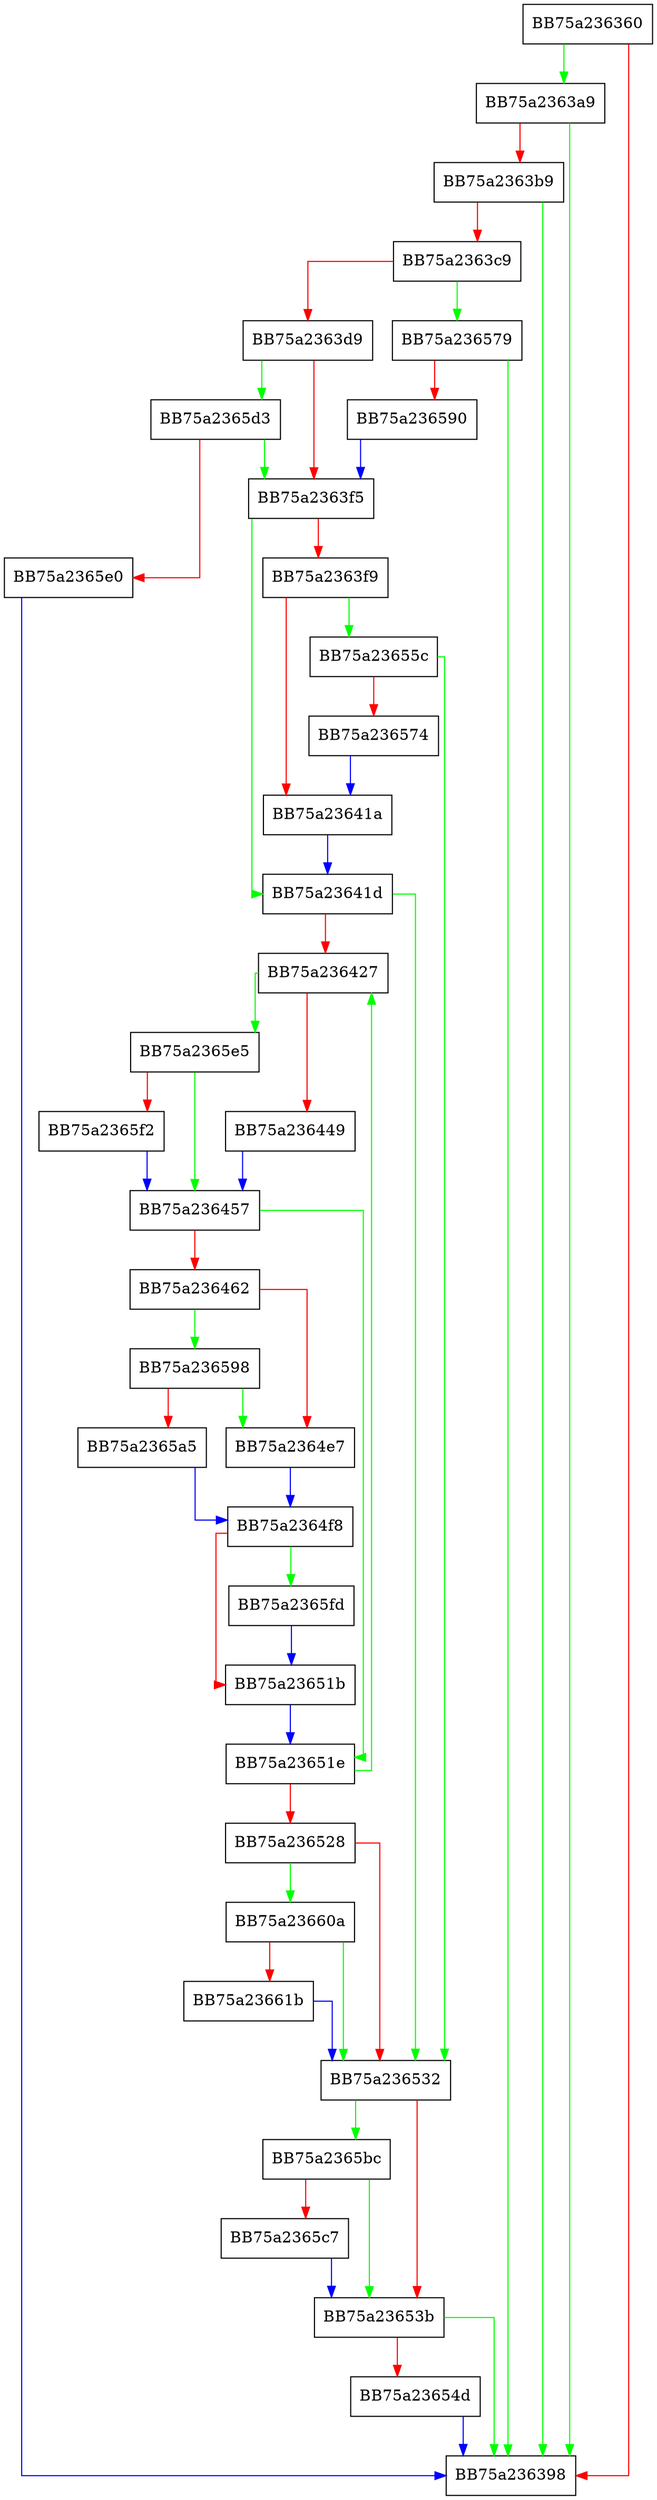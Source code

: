 digraph post_translate {
  node [shape="box"];
  graph [splines=ortho];
  BB75a236360 -> BB75a2363a9 [color="green"];
  BB75a236360 -> BB75a236398 [color="red"];
  BB75a2363a9 -> BB75a236398 [color="green"];
  BB75a2363a9 -> BB75a2363b9 [color="red"];
  BB75a2363b9 -> BB75a236398 [color="green"];
  BB75a2363b9 -> BB75a2363c9 [color="red"];
  BB75a2363c9 -> BB75a236579 [color="green"];
  BB75a2363c9 -> BB75a2363d9 [color="red"];
  BB75a2363d9 -> BB75a2365d3 [color="green"];
  BB75a2363d9 -> BB75a2363f5 [color="red"];
  BB75a2363f5 -> BB75a23641d [color="green"];
  BB75a2363f5 -> BB75a2363f9 [color="red"];
  BB75a2363f9 -> BB75a23655c [color="green"];
  BB75a2363f9 -> BB75a23641a [color="red"];
  BB75a23641a -> BB75a23641d [color="blue"];
  BB75a23641d -> BB75a236532 [color="green"];
  BB75a23641d -> BB75a236427 [color="red"];
  BB75a236427 -> BB75a2365e5 [color="green"];
  BB75a236427 -> BB75a236449 [color="red"];
  BB75a236449 -> BB75a236457 [color="blue"];
  BB75a236457 -> BB75a23651e [color="green"];
  BB75a236457 -> BB75a236462 [color="red"];
  BB75a236462 -> BB75a236598 [color="green"];
  BB75a236462 -> BB75a2364e7 [color="red"];
  BB75a2364e7 -> BB75a2364f8 [color="blue"];
  BB75a2364f8 -> BB75a2365fd [color="green"];
  BB75a2364f8 -> BB75a23651b [color="red"];
  BB75a23651b -> BB75a23651e [color="blue"];
  BB75a23651e -> BB75a236427 [color="green"];
  BB75a23651e -> BB75a236528 [color="red"];
  BB75a236528 -> BB75a23660a [color="green"];
  BB75a236528 -> BB75a236532 [color="red"];
  BB75a236532 -> BB75a2365bc [color="green"];
  BB75a236532 -> BB75a23653b [color="red"];
  BB75a23653b -> BB75a236398 [color="green"];
  BB75a23653b -> BB75a23654d [color="red"];
  BB75a23654d -> BB75a236398 [color="blue"];
  BB75a23655c -> BB75a236532 [color="green"];
  BB75a23655c -> BB75a236574 [color="red"];
  BB75a236574 -> BB75a23641a [color="blue"];
  BB75a236579 -> BB75a236398 [color="green"];
  BB75a236579 -> BB75a236590 [color="red"];
  BB75a236590 -> BB75a2363f5 [color="blue"];
  BB75a236598 -> BB75a2364e7 [color="green"];
  BB75a236598 -> BB75a2365a5 [color="red"];
  BB75a2365a5 -> BB75a2364f8 [color="blue"];
  BB75a2365bc -> BB75a23653b [color="green"];
  BB75a2365bc -> BB75a2365c7 [color="red"];
  BB75a2365c7 -> BB75a23653b [color="blue"];
  BB75a2365d3 -> BB75a2363f5 [color="green"];
  BB75a2365d3 -> BB75a2365e0 [color="red"];
  BB75a2365e0 -> BB75a236398 [color="blue"];
  BB75a2365e5 -> BB75a236457 [color="green"];
  BB75a2365e5 -> BB75a2365f2 [color="red"];
  BB75a2365f2 -> BB75a236457 [color="blue"];
  BB75a2365fd -> BB75a23651b [color="blue"];
  BB75a23660a -> BB75a236532 [color="green"];
  BB75a23660a -> BB75a23661b [color="red"];
  BB75a23661b -> BB75a236532 [color="blue"];
}